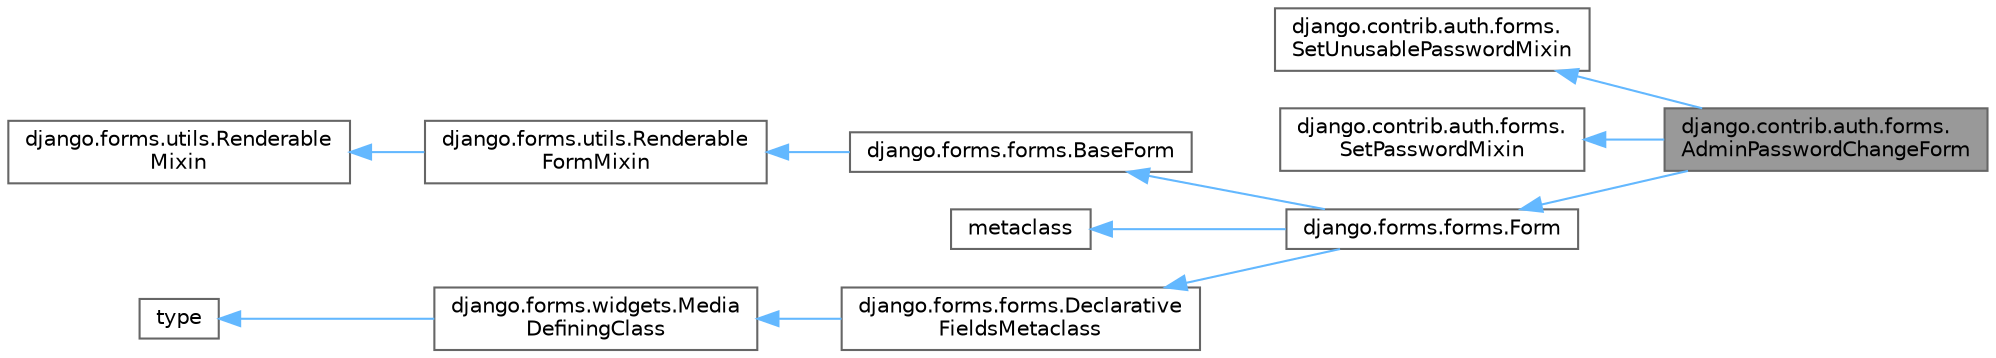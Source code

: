 digraph "django.contrib.auth.forms.AdminPasswordChangeForm"
{
 // LATEX_PDF_SIZE
  bgcolor="transparent";
  edge [fontname=Helvetica,fontsize=10,labelfontname=Helvetica,labelfontsize=10];
  node [fontname=Helvetica,fontsize=10,shape=box,height=0.2,width=0.4];
  rankdir="LR";
  Node1 [id="Node000001",label="django.contrib.auth.forms.\lAdminPasswordChangeForm",height=0.2,width=0.4,color="gray40", fillcolor="grey60", style="filled", fontcolor="black",tooltip=" "];
  Node2 -> Node1 [id="edge11_Node000001_Node000002",dir="back",color="steelblue1",style="solid",tooltip=" "];
  Node2 [id="Node000002",label="django.contrib.auth.forms.\lSetUnusablePasswordMixin",height=0.2,width=0.4,color="gray40", fillcolor="white", style="filled",URL="$classdjango_1_1contrib_1_1auth_1_1forms_1_1SetUnusablePasswordMixin.html",tooltip=" "];
  Node3 -> Node1 [id="edge12_Node000001_Node000003",dir="back",color="steelblue1",style="solid",tooltip=" "];
  Node3 [id="Node000003",label="django.contrib.auth.forms.\lSetPasswordMixin",height=0.2,width=0.4,color="gray40", fillcolor="white", style="filled",URL="$classdjango_1_1contrib_1_1auth_1_1forms_1_1SetPasswordMixin.html",tooltip=" "];
  Node4 -> Node1 [id="edge13_Node000001_Node000004",dir="back",color="steelblue1",style="solid",tooltip=" "];
  Node4 [id="Node000004",label="django.forms.forms.Form",height=0.2,width=0.4,color="gray40", fillcolor="white", style="filled",URL="$classdjango_1_1forms_1_1forms_1_1Form.html",tooltip=" "];
  Node5 -> Node4 [id="edge14_Node000004_Node000005",dir="back",color="steelblue1",style="solid",tooltip=" "];
  Node5 [id="Node000005",label="django.forms.forms.BaseForm",height=0.2,width=0.4,color="gray40", fillcolor="white", style="filled",URL="$classdjango_1_1forms_1_1forms_1_1BaseForm.html",tooltip=" "];
  Node6 -> Node5 [id="edge15_Node000005_Node000006",dir="back",color="steelblue1",style="solid",tooltip=" "];
  Node6 [id="Node000006",label="django.forms.utils.Renderable\lFormMixin",height=0.2,width=0.4,color="gray40", fillcolor="white", style="filled",URL="$classdjango_1_1forms_1_1utils_1_1RenderableFormMixin.html",tooltip=" "];
  Node7 -> Node6 [id="edge16_Node000006_Node000007",dir="back",color="steelblue1",style="solid",tooltip=" "];
  Node7 [id="Node000007",label="django.forms.utils.Renderable\lMixin",height=0.2,width=0.4,color="gray40", fillcolor="white", style="filled",URL="$classdjango_1_1forms_1_1utils_1_1RenderableMixin.html",tooltip=" "];
  Node8 -> Node4 [id="edge17_Node000004_Node000008",dir="back",color="steelblue1",style="solid",tooltip=" "];
  Node8 [id="Node000008",label="metaclass",height=0.2,width=0.4,color="gray40", fillcolor="white", style="filled",tooltip=" "];
  Node9 -> Node4 [id="edge18_Node000004_Node000009",dir="back",color="steelblue1",style="solid",tooltip=" "];
  Node9 [id="Node000009",label="django.forms.forms.Declarative\lFieldsMetaclass",height=0.2,width=0.4,color="gray40", fillcolor="white", style="filled",URL="$classdjango_1_1forms_1_1forms_1_1DeclarativeFieldsMetaclass.html",tooltip=" "];
  Node10 -> Node9 [id="edge19_Node000009_Node000010",dir="back",color="steelblue1",style="solid",tooltip=" "];
  Node10 [id="Node000010",label="django.forms.widgets.Media\lDefiningClass",height=0.2,width=0.4,color="gray40", fillcolor="white", style="filled",URL="$classdjango_1_1forms_1_1widgets_1_1MediaDefiningClass.html",tooltip=" "];
  Node11 -> Node10 [id="edge20_Node000010_Node000011",dir="back",color="steelblue1",style="solid",tooltip=" "];
  Node11 [id="Node000011",label="type",height=0.2,width=0.4,color="gray40", fillcolor="white", style="filled",tooltip=" "];
}
